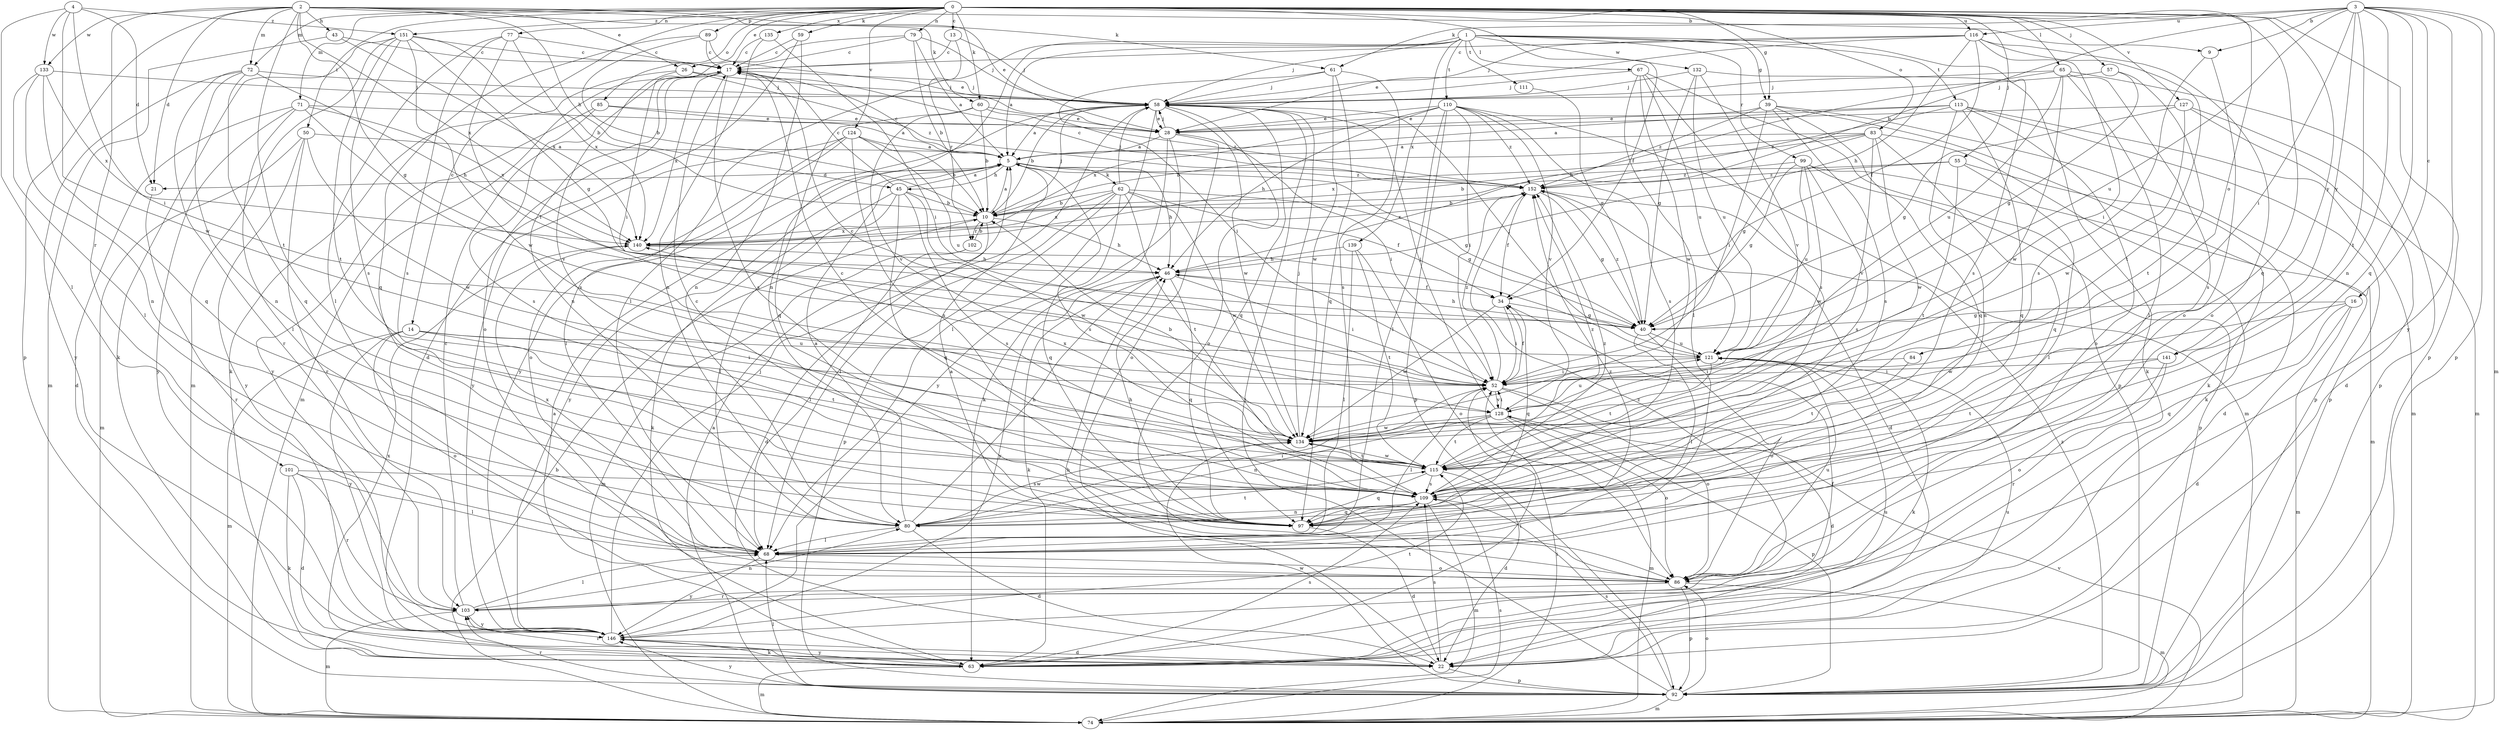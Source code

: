 strict digraph  {
0;
1;
2;
3;
4;
5;
9;
10;
13;
14;
16;
17;
21;
22;
26;
28;
34;
39;
40;
43;
45;
46;
50;
52;
55;
57;
58;
59;
60;
61;
62;
63;
65;
67;
68;
71;
72;
74;
77;
79;
80;
83;
84;
85;
86;
89;
92;
97;
99;
101;
102;
103;
109;
110;
111;
113;
115;
116;
121;
124;
127;
128;
132;
133;
134;
135;
139;
140;
141;
146;
151;
152;
0 -> 13  [label=c];
0 -> 14  [label=c];
0 -> 26  [label=e];
0 -> 34  [label=f];
0 -> 39  [label=g];
0 -> 50  [label=i];
0 -> 55  [label=j];
0 -> 57  [label=j];
0 -> 59  [label=k];
0 -> 60  [label=k];
0 -> 65  [label=l];
0 -> 71  [label=m];
0 -> 72  [label=m];
0 -> 77  [label=n];
0 -> 79  [label=n];
0 -> 83  [label=o];
0 -> 84  [label=o];
0 -> 85  [label=o];
0 -> 89  [label=p];
0 -> 92  [label=p];
0 -> 97  [label=q];
0 -> 116  [label=u];
0 -> 124  [label=v];
0 -> 127  [label=v];
0 -> 135  [label=x];
0 -> 141  [label=y];
0 -> 151  [label=z];
1 -> 5  [label=a];
1 -> 39  [label=g];
1 -> 58  [label=j];
1 -> 67  [label=l];
1 -> 68  [label=l];
1 -> 80  [label=n];
1 -> 99  [label=r];
1 -> 109  [label=s];
1 -> 110  [label=t];
1 -> 111  [label=t];
1 -> 113  [label=t];
1 -> 132  [label=w];
1 -> 139  [label=x];
2 -> 9  [label=b];
2 -> 21  [label=d];
2 -> 26  [label=e];
2 -> 28  [label=e];
2 -> 40  [label=g];
2 -> 43  [label=h];
2 -> 45  [label=h];
2 -> 60  [label=k];
2 -> 61  [label=k];
2 -> 72  [label=m];
2 -> 92  [label=p];
2 -> 101  [label=r];
2 -> 115  [label=t];
2 -> 133  [label=w];
2 -> 140  [label=x];
3 -> 9  [label=b];
3 -> 10  [label=b];
3 -> 16  [label=c];
3 -> 52  [label=i];
3 -> 61  [label=k];
3 -> 74  [label=m];
3 -> 80  [label=n];
3 -> 92  [label=p];
3 -> 97  [label=q];
3 -> 115  [label=t];
3 -> 116  [label=u];
3 -> 121  [label=u];
3 -> 141  [label=y];
3 -> 146  [label=y];
4 -> 21  [label=d];
4 -> 52  [label=i];
4 -> 68  [label=l];
4 -> 133  [label=w];
4 -> 134  [label=w];
4 -> 151  [label=z];
5 -> 17  [label=c];
5 -> 21  [label=d];
5 -> 40  [label=g];
5 -> 45  [label=h];
5 -> 46  [label=h];
5 -> 62  [label=k];
5 -> 109  [label=s];
5 -> 146  [label=y];
5 -> 152  [label=z];
9 -> 86  [label=o];
9 -> 109  [label=s];
10 -> 5  [label=a];
10 -> 22  [label=d];
10 -> 46  [label=h];
10 -> 58  [label=j];
10 -> 102  [label=r];
10 -> 140  [label=x];
13 -> 17  [label=c];
13 -> 58  [label=j];
13 -> 102  [label=r];
14 -> 52  [label=i];
14 -> 74  [label=m];
14 -> 86  [label=o];
14 -> 115  [label=t];
14 -> 121  [label=u];
14 -> 146  [label=y];
16 -> 22  [label=d];
16 -> 40  [label=g];
16 -> 74  [label=m];
16 -> 97  [label=q];
16 -> 134  [label=w];
17 -> 58  [label=j];
17 -> 74  [label=m];
17 -> 80  [label=n];
17 -> 86  [label=o];
17 -> 109  [label=s];
17 -> 140  [label=x];
21 -> 103  [label=r];
22 -> 46  [label=h];
22 -> 92  [label=p];
22 -> 103  [label=r];
22 -> 109  [label=s];
22 -> 121  [label=u];
26 -> 58  [label=j];
26 -> 63  [label=k];
26 -> 109  [label=s];
26 -> 152  [label=z];
28 -> 5  [label=a];
28 -> 52  [label=i];
28 -> 58  [label=j];
28 -> 63  [label=k];
28 -> 86  [label=o];
28 -> 146  [label=y];
34 -> 40  [label=g];
34 -> 52  [label=i];
34 -> 97  [label=q];
34 -> 134  [label=w];
39 -> 28  [label=e];
39 -> 52  [label=i];
39 -> 63  [label=k];
39 -> 92  [label=p];
39 -> 97  [label=q];
39 -> 109  [label=s];
39 -> 152  [label=z];
40 -> 46  [label=h];
40 -> 68  [label=l];
40 -> 86  [label=o];
40 -> 121  [label=u];
40 -> 152  [label=z];
43 -> 17  [label=c];
43 -> 74  [label=m];
43 -> 140  [label=x];
45 -> 5  [label=a];
45 -> 10  [label=b];
45 -> 17  [label=c];
45 -> 63  [label=k];
45 -> 68  [label=l];
45 -> 97  [label=q];
45 -> 109  [label=s];
45 -> 134  [label=w];
46 -> 34  [label=f];
46 -> 52  [label=i];
46 -> 63  [label=k];
46 -> 97  [label=q];
46 -> 146  [label=y];
50 -> 5  [label=a];
50 -> 74  [label=m];
50 -> 103  [label=r];
50 -> 134  [label=w];
50 -> 146  [label=y];
52 -> 17  [label=c];
52 -> 22  [label=d];
52 -> 34  [label=f];
52 -> 68  [label=l];
52 -> 86  [label=o];
52 -> 128  [label=v];
52 -> 152  [label=z];
55 -> 10  [label=b];
55 -> 22  [label=d];
55 -> 68  [label=l];
55 -> 115  [label=t];
55 -> 152  [label=z];
57 -> 40  [label=g];
57 -> 58  [label=j];
57 -> 115  [label=t];
58 -> 5  [label=a];
58 -> 10  [label=b];
58 -> 28  [label=e];
58 -> 68  [label=l];
58 -> 86  [label=o];
58 -> 97  [label=q];
58 -> 134  [label=w];
58 -> 146  [label=y];
59 -> 17  [label=c];
59 -> 22  [label=d];
59 -> 80  [label=n];
60 -> 10  [label=b];
60 -> 28  [label=e];
60 -> 97  [label=q];
60 -> 128  [label=v];
60 -> 152  [label=z];
61 -> 52  [label=i];
61 -> 58  [label=j];
61 -> 97  [label=q];
61 -> 109  [label=s];
61 -> 134  [label=w];
62 -> 10  [label=b];
62 -> 34  [label=f];
62 -> 40  [label=g];
62 -> 58  [label=j];
62 -> 68  [label=l];
62 -> 92  [label=p];
62 -> 97  [label=q];
62 -> 115  [label=t];
62 -> 134  [label=w];
62 -> 140  [label=x];
63 -> 5  [label=a];
63 -> 34  [label=f];
63 -> 52  [label=i];
63 -> 74  [label=m];
63 -> 109  [label=s];
63 -> 121  [label=u];
63 -> 140  [label=x];
63 -> 146  [label=y];
65 -> 46  [label=h];
65 -> 58  [label=j];
65 -> 68  [label=l];
65 -> 92  [label=p];
65 -> 109  [label=s];
65 -> 121  [label=u];
65 -> 134  [label=w];
67 -> 58  [label=j];
67 -> 68  [label=l];
67 -> 92  [label=p];
67 -> 109  [label=s];
67 -> 121  [label=u];
67 -> 134  [label=w];
68 -> 86  [label=o];
68 -> 140  [label=x];
68 -> 146  [label=y];
68 -> 152  [label=z];
71 -> 22  [label=d];
71 -> 28  [label=e];
71 -> 68  [label=l];
71 -> 128  [label=v];
71 -> 140  [label=x];
71 -> 146  [label=y];
72 -> 46  [label=h];
72 -> 58  [label=j];
72 -> 80  [label=n];
72 -> 97  [label=q];
72 -> 103  [label=r];
72 -> 146  [label=y];
74 -> 10  [label=b];
74 -> 52  [label=i];
74 -> 109  [label=s];
74 -> 128  [label=v];
77 -> 17  [label=c];
77 -> 52  [label=i];
77 -> 68  [label=l];
77 -> 109  [label=s];
77 -> 140  [label=x];
79 -> 5  [label=a];
79 -> 10  [label=b];
79 -> 17  [label=c];
79 -> 52  [label=i];
79 -> 58  [label=j];
80 -> 5  [label=a];
80 -> 22  [label=d];
80 -> 46  [label=h];
80 -> 52  [label=i];
80 -> 68  [label=l];
80 -> 115  [label=t];
80 -> 134  [label=w];
83 -> 5  [label=a];
83 -> 10  [label=b];
83 -> 40  [label=g];
83 -> 63  [label=k];
83 -> 97  [label=q];
83 -> 128  [label=v];
83 -> 134  [label=w];
83 -> 140  [label=x];
84 -> 52  [label=i];
84 -> 115  [label=t];
85 -> 5  [label=a];
85 -> 28  [label=e];
85 -> 109  [label=s];
85 -> 146  [label=y];
86 -> 5  [label=a];
86 -> 74  [label=m];
86 -> 92  [label=p];
86 -> 103  [label=r];
86 -> 121  [label=u];
89 -> 10  [label=b];
89 -> 17  [label=c];
89 -> 28  [label=e];
89 -> 97  [label=q];
92 -> 5  [label=a];
92 -> 58  [label=j];
92 -> 68  [label=l];
92 -> 74  [label=m];
92 -> 86  [label=o];
92 -> 103  [label=r];
92 -> 109  [label=s];
92 -> 134  [label=w];
92 -> 146  [label=y];
92 -> 152  [label=z];
97 -> 17  [label=c];
97 -> 22  [label=d];
97 -> 46  [label=h];
99 -> 40  [label=g];
99 -> 74  [label=m];
99 -> 92  [label=p];
99 -> 109  [label=s];
99 -> 121  [label=u];
99 -> 134  [label=w];
99 -> 152  [label=z];
101 -> 22  [label=d];
101 -> 63  [label=k];
101 -> 68  [label=l];
101 -> 103  [label=r];
101 -> 109  [label=s];
102 -> 10  [label=b];
102 -> 68  [label=l];
102 -> 74  [label=m];
103 -> 17  [label=c];
103 -> 68  [label=l];
103 -> 74  [label=m];
103 -> 80  [label=n];
103 -> 146  [label=y];
103 -> 152  [label=z];
109 -> 74  [label=m];
109 -> 80  [label=n];
109 -> 97  [label=q];
109 -> 152  [label=z];
110 -> 28  [label=e];
110 -> 46  [label=h];
110 -> 52  [label=i];
110 -> 68  [label=l];
110 -> 74  [label=m];
110 -> 92  [label=p];
110 -> 109  [label=s];
110 -> 128  [label=v];
110 -> 140  [label=x];
110 -> 152  [label=z];
111 -> 40  [label=g];
113 -> 5  [label=a];
113 -> 28  [label=e];
113 -> 74  [label=m];
113 -> 80  [label=n];
113 -> 86  [label=o];
113 -> 92  [label=p];
113 -> 97  [label=q];
113 -> 152  [label=z];
115 -> 17  [label=c];
115 -> 22  [label=d];
115 -> 97  [label=q];
115 -> 109  [label=s];
115 -> 134  [label=w];
115 -> 152  [label=z];
116 -> 17  [label=c];
116 -> 28  [label=e];
116 -> 34  [label=f];
116 -> 46  [label=h];
116 -> 52  [label=i];
116 -> 58  [label=j];
116 -> 86  [label=o];
116 -> 115  [label=t];
121 -> 52  [label=i];
121 -> 58  [label=j];
121 -> 63  [label=k];
121 -> 115  [label=t];
124 -> 5  [label=a];
124 -> 10  [label=b];
124 -> 68  [label=l];
124 -> 86  [label=o];
124 -> 109  [label=s];
124 -> 121  [label=u];
124 -> 146  [label=y];
127 -> 22  [label=d];
127 -> 28  [label=e];
127 -> 40  [label=g];
127 -> 74  [label=m];
127 -> 134  [label=w];
128 -> 52  [label=i];
128 -> 58  [label=j];
128 -> 74  [label=m];
128 -> 80  [label=n];
128 -> 86  [label=o];
128 -> 92  [label=p];
128 -> 115  [label=t];
128 -> 121  [label=u];
128 -> 134  [label=w];
132 -> 40  [label=g];
132 -> 58  [label=j];
132 -> 63  [label=k];
132 -> 121  [label=u];
132 -> 128  [label=v];
133 -> 58  [label=j];
133 -> 68  [label=l];
133 -> 80  [label=n];
133 -> 97  [label=q];
133 -> 140  [label=x];
134 -> 10  [label=b];
134 -> 58  [label=j];
134 -> 115  [label=t];
134 -> 140  [label=x];
135 -> 17  [label=c];
135 -> 52  [label=i];
135 -> 80  [label=n];
139 -> 46  [label=h];
139 -> 68  [label=l];
139 -> 86  [label=o];
139 -> 115  [label=t];
140 -> 46  [label=h];
141 -> 52  [label=i];
141 -> 86  [label=o];
141 -> 103  [label=r];
141 -> 115  [label=t];
146 -> 22  [label=d];
146 -> 58  [label=j];
146 -> 63  [label=k];
146 -> 115  [label=t];
151 -> 10  [label=b];
151 -> 17  [label=c];
151 -> 40  [label=g];
151 -> 63  [label=k];
151 -> 74  [label=m];
151 -> 109  [label=s];
151 -> 115  [label=t];
151 -> 134  [label=w];
152 -> 10  [label=b];
152 -> 17  [label=c];
152 -> 22  [label=d];
152 -> 34  [label=f];
152 -> 40  [label=g];
152 -> 140  [label=x];
}
